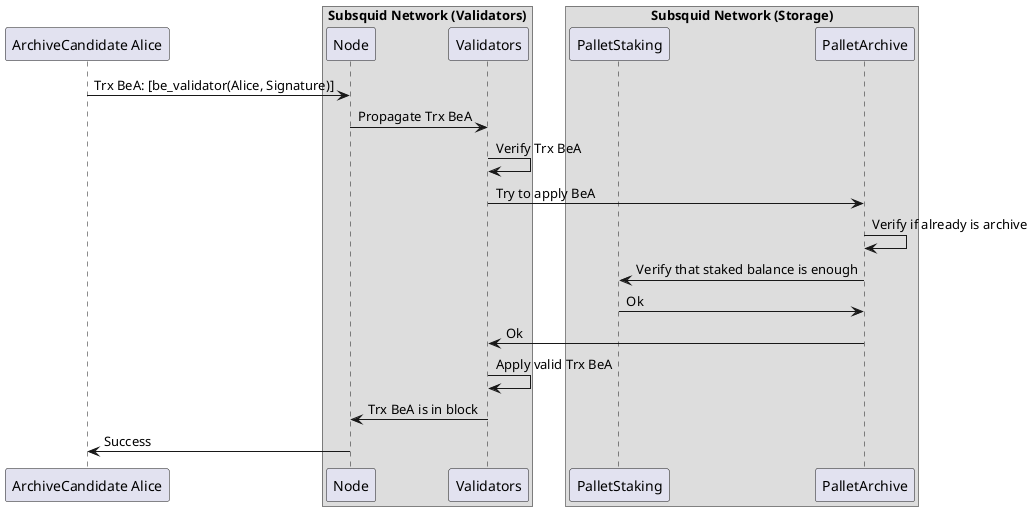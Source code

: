 @startuml become_archive

participant ArchiveCandidate as "ArchiveCandidate Alice"

box "Subsquid Network (Validators)"
  participant Node
  participant Validators
end box

box "Subsquid Network (Storage)"
  participant PalletStaking
  participant PalletArchive
end box

ArchiveCandidate -> Node: Trx BeA: [be_validator(Alice, Signature)]
Node -> Validators: Propagate Trx BeA

Validators -> Validators: Verify Trx BeA
Validators -> PalletArchive: Try to apply BeA

PalletArchive -> PalletArchive: Verify if already is archive
PalletArchive -> PalletStaking: Verify that staked balance is enough
PalletStaking -> PalletArchive: Ok

PalletArchive -> Validators: Ok
Validators -> Validators: Apply valid Trx BeA

Validators -> Node: Trx BeA is in block
Node -> ArchiveCandidate: Success



@enduml
